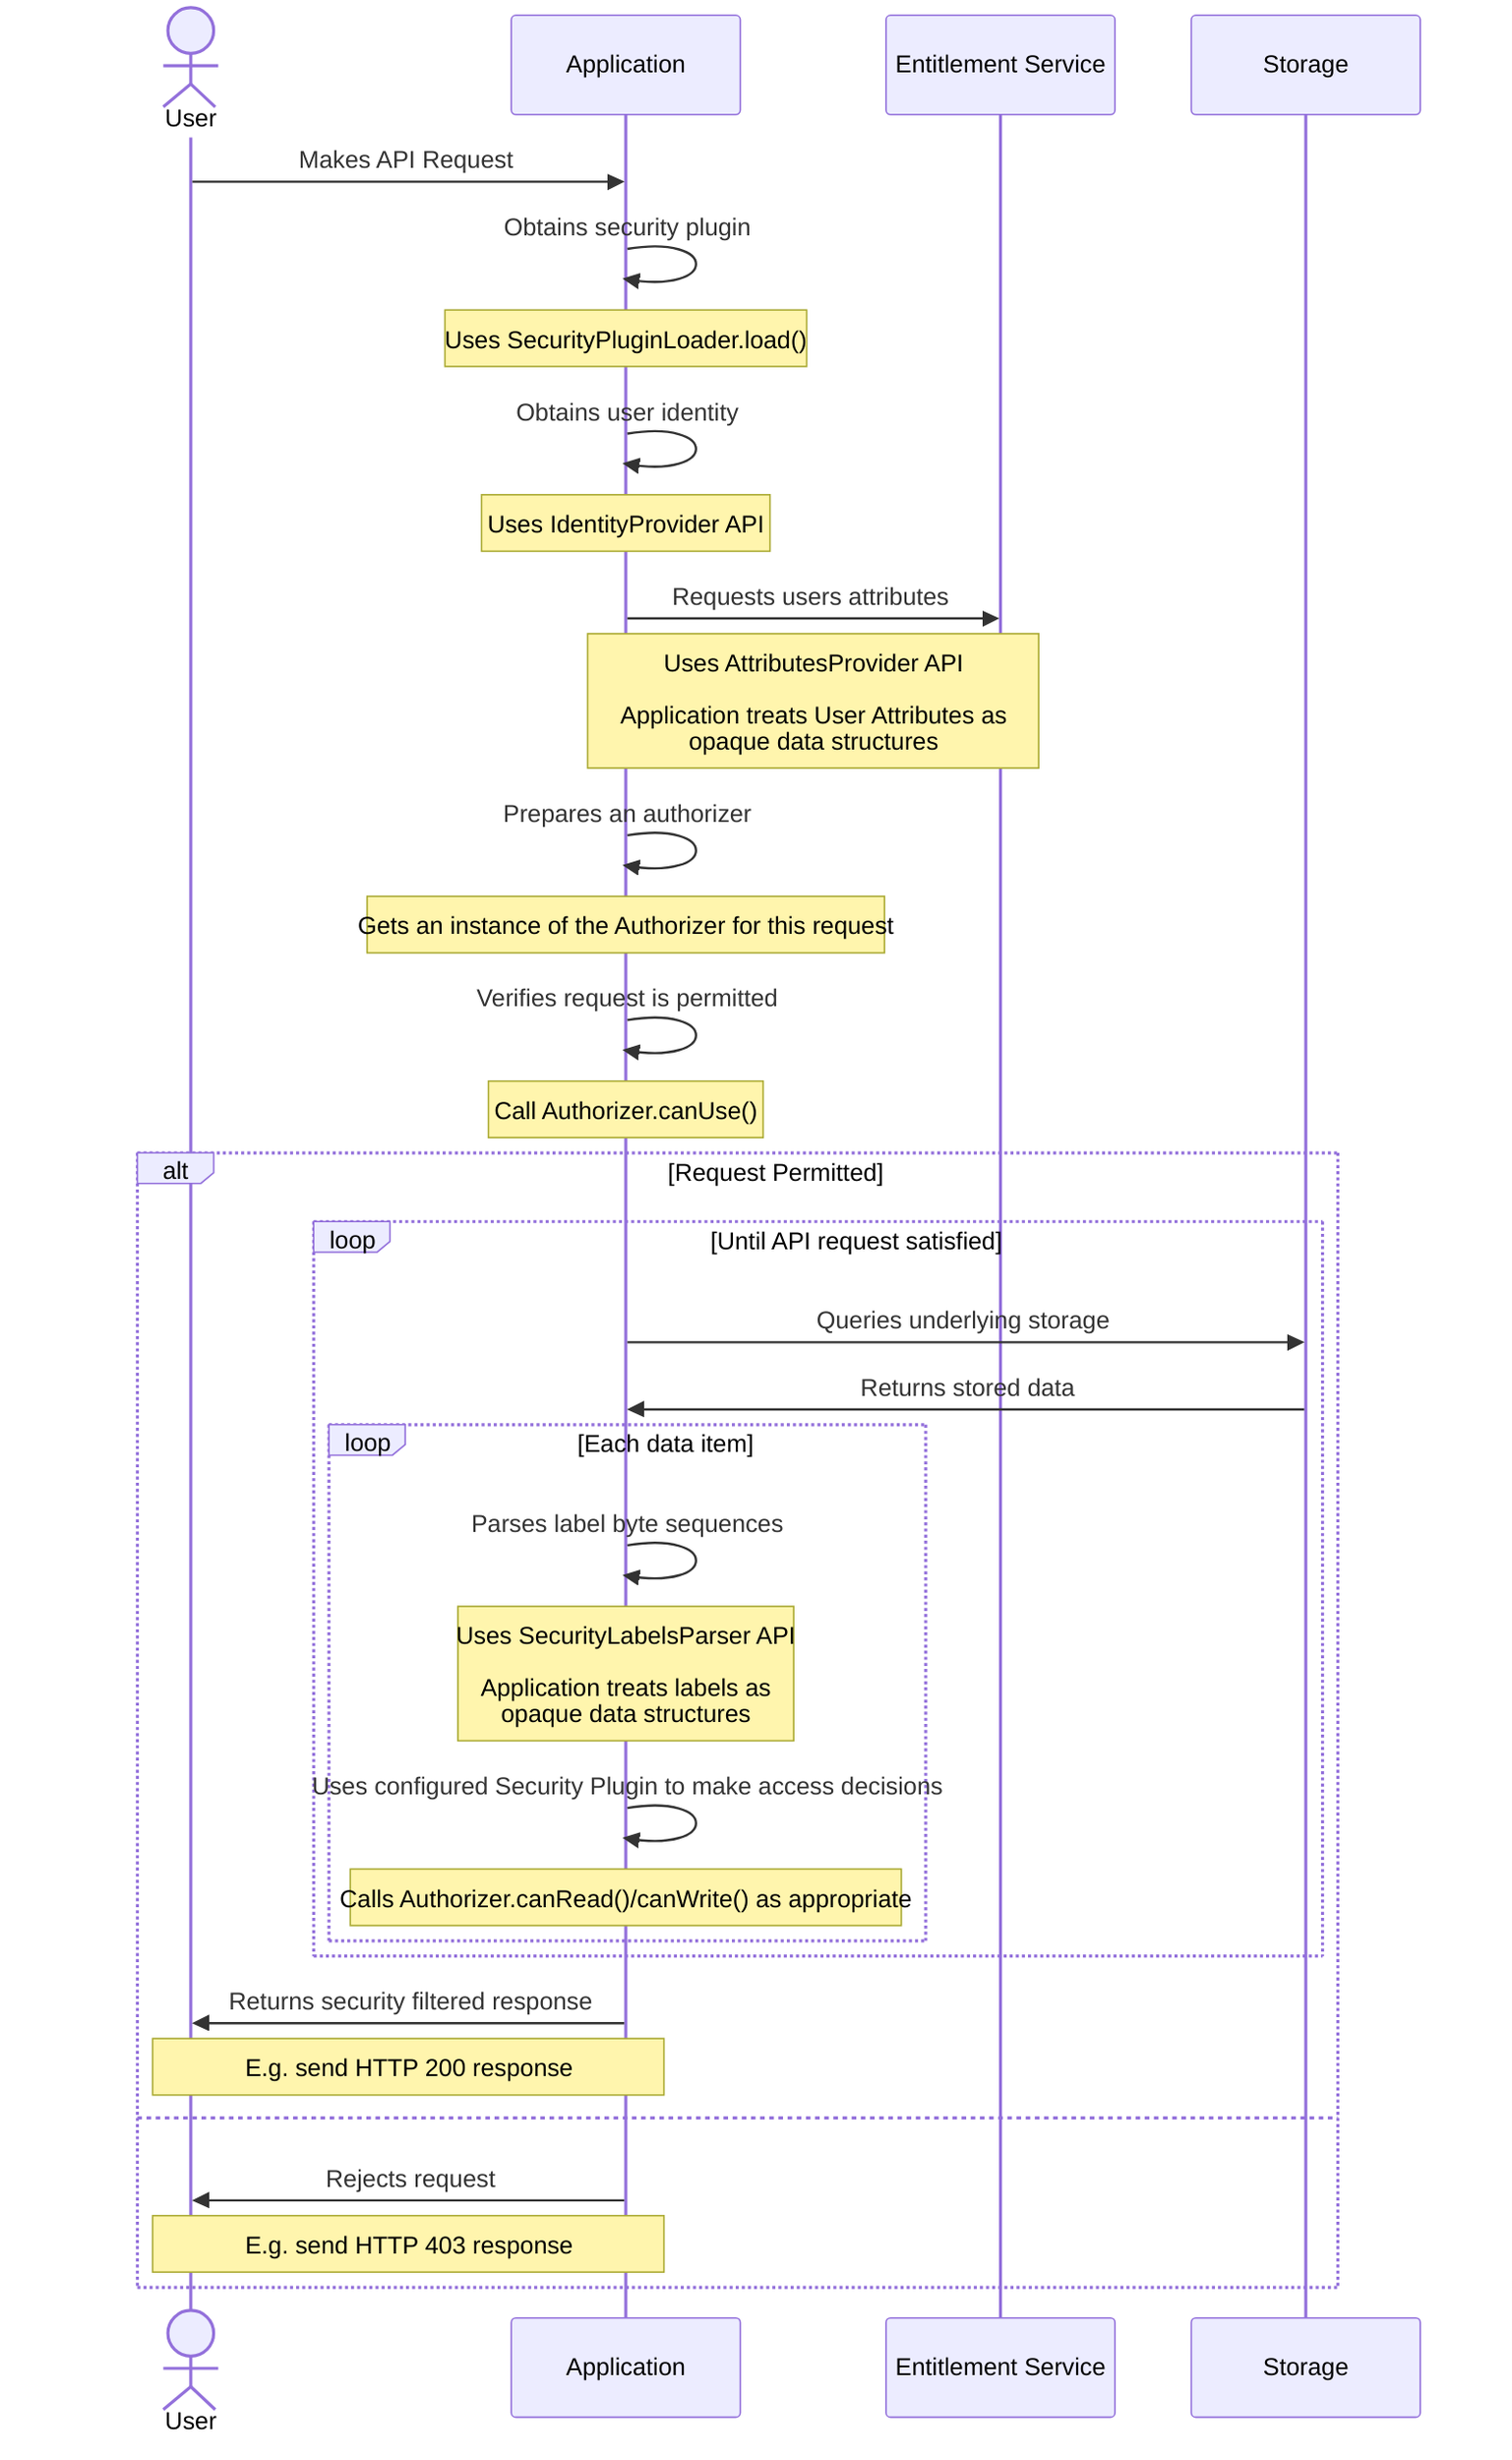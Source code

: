 sequenceDiagram
  actor U as User
  participant A as Application
  participant E as Entitlement Service
  participant S as Storage

  U->>A: Makes API Request
  A->>A: Obtains security plugin
  note over A: Uses SecurityPluginLoader.load()
  A->>A: Obtains user identity
  note over A: Uses IdentityProvider API
  A->>E: Requests users attributes
  note over A,E: Uses AttributesProvider API<br /><br />Application treats User Attributes as <br />opaque data structures
  A->>A: Prepares an authorizer
  note over A: Gets an instance of the Authorizer for this request
  A->>A: Verifies request is permitted
  note over A: Call Authorizer.canUse()
  alt Request Permitted
    loop Until API request satisfied
      A->>S: Queries underlying storage
      S->>A: Returns stored data
      loop Each data item
        A->>A: Parses label byte sequences
        note over A: Uses SecurityLabelsParser API<br /><br />Application treats labels as <br />opaque data structures
        A->>A: Uses configured Security Plugin to make access decisions
        note over A: Calls Authorizer.canRead()/canWrite() as appropriate
      end
    end
    A->>U: Returns security filtered response
    note over A,U: E.g. send HTTP 200 response
  else
    A->>U: Rejects request
    note over A,U: E.g. send HTTP 403 response
  end